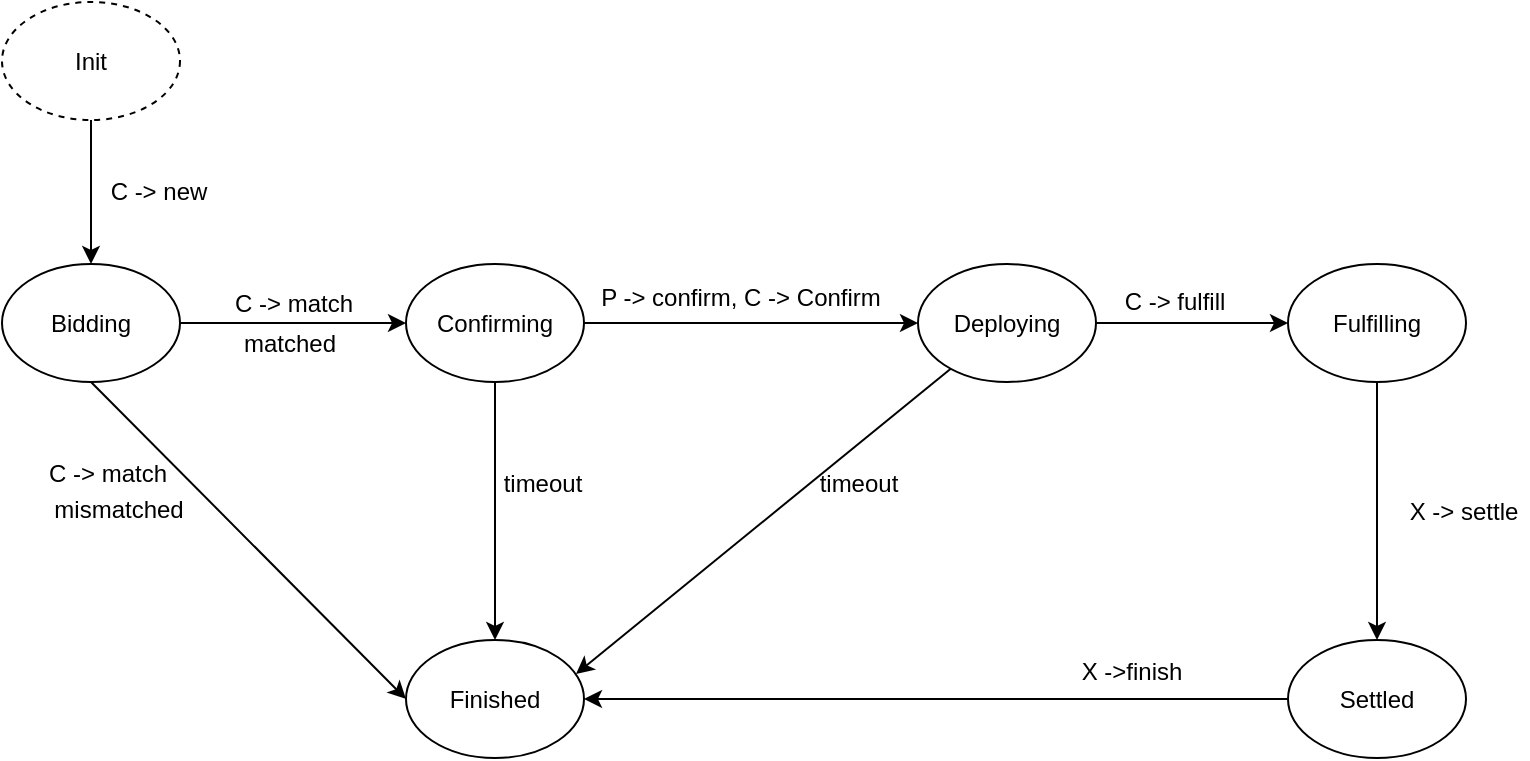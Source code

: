 <mxfile version="14.1.8" type="device"><diagram id="1d2hHF4vCpzdQ43n-oGl" name="第 1 页"><mxGraphModel dx="1086" dy="806" grid="0" gridSize="10" guides="1" tooltips="1" connect="1" arrows="1" fold="1" page="1" pageScale="1" pageWidth="1920" pageHeight="1200" math="0" shadow="0"><root><mxCell id="0"/><mxCell id="1" parent="0"/><mxCell id="739koPU5sZWD0sgZiFWq-32" style="edgeStyle=none;rounded=0;orthogonalLoop=1;jettySize=auto;html=1;entryX=0.5;entryY=0;entryDx=0;entryDy=0;" parent="1" source="739koPU5sZWD0sgZiFWq-1" target="739koPU5sZWD0sgZiFWq-5" edge="1"><mxGeometry relative="1" as="geometry"/></mxCell><mxCell id="739koPU5sZWD0sgZiFWq-1" value="Init" style="ellipse;whiteSpace=wrap;html=1;dashed=1;" parent="1" vertex="1"><mxGeometry x="259" y="90" width="89" height="59" as="geometry"/></mxCell><mxCell id="739koPU5sZWD0sgZiFWq-16" style="edgeStyle=orthogonalEdgeStyle;rounded=0;orthogonalLoop=1;jettySize=auto;html=1;" parent="1" source="739koPU5sZWD0sgZiFWq-2" target="739koPU5sZWD0sgZiFWq-6" edge="1"><mxGeometry relative="1" as="geometry"/></mxCell><mxCell id="739koPU5sZWD0sgZiFWq-2" value="Fulfilling" style="ellipse;whiteSpace=wrap;html=1;" parent="1" vertex="1"><mxGeometry x="902" y="221" width="89" height="59" as="geometry"/></mxCell><mxCell id="739koPU5sZWD0sgZiFWq-13" style="edgeStyle=orthogonalEdgeStyle;rounded=0;orthogonalLoop=1;jettySize=auto;html=1;entryX=0;entryY=0.5;entryDx=0;entryDy=0;" parent="1" source="739koPU5sZWD0sgZiFWq-3" target="739koPU5sZWD0sgZiFWq-2" edge="1"><mxGeometry relative="1" as="geometry"/></mxCell><mxCell id="739koPU5sZWD0sgZiFWq-30" style="edgeStyle=none;rounded=0;orthogonalLoop=1;jettySize=auto;html=1;entryX=0.955;entryY=0.288;entryDx=0;entryDy=0;entryPerimeter=0;" parent="1" source="739koPU5sZWD0sgZiFWq-3" target="739koPU5sZWD0sgZiFWq-18" edge="1"><mxGeometry relative="1" as="geometry"/></mxCell><mxCell id="739koPU5sZWD0sgZiFWq-3" value="Deploying" style="ellipse;whiteSpace=wrap;html=1;" parent="1" vertex="1"><mxGeometry x="717" y="221" width="89" height="59" as="geometry"/></mxCell><mxCell id="739koPU5sZWD0sgZiFWq-11" style="edgeStyle=orthogonalEdgeStyle;rounded=0;orthogonalLoop=1;jettySize=auto;html=1;" parent="1" source="739koPU5sZWD0sgZiFWq-4" target="739koPU5sZWD0sgZiFWq-3" edge="1"><mxGeometry relative="1" as="geometry"/></mxCell><mxCell id="739koPU5sZWD0sgZiFWq-28" style="edgeStyle=none;rounded=0;orthogonalLoop=1;jettySize=auto;html=1;" parent="1" source="739koPU5sZWD0sgZiFWq-4" target="739koPU5sZWD0sgZiFWq-18" edge="1"><mxGeometry relative="1" as="geometry"/></mxCell><mxCell id="739koPU5sZWD0sgZiFWq-4" value="Confirming" style="ellipse;whiteSpace=wrap;html=1;" parent="1" vertex="1"><mxGeometry x="461" y="221" width="89" height="59" as="geometry"/></mxCell><mxCell id="739koPU5sZWD0sgZiFWq-9" style="edgeStyle=orthogonalEdgeStyle;rounded=0;orthogonalLoop=1;jettySize=auto;html=1;" parent="1" source="739koPU5sZWD0sgZiFWq-5" target="739koPU5sZWD0sgZiFWq-4" edge="1"><mxGeometry relative="1" as="geometry"/></mxCell><mxCell id="739koPU5sZWD0sgZiFWq-22" style="rounded=0;orthogonalLoop=1;jettySize=auto;html=1;entryX=0;entryY=0.5;entryDx=0;entryDy=0;exitX=0.5;exitY=1;exitDx=0;exitDy=0;" parent="1" source="739koPU5sZWD0sgZiFWq-5" target="739koPU5sZWD0sgZiFWq-18" edge="1"><mxGeometry relative="1" as="geometry"/></mxCell><mxCell id="739koPU5sZWD0sgZiFWq-5" value="Bidding" style="ellipse;whiteSpace=wrap;html=1;" parent="1" vertex="1"><mxGeometry x="259" y="221" width="89" height="59" as="geometry"/></mxCell><mxCell id="739koPU5sZWD0sgZiFWq-19" style="edgeStyle=orthogonalEdgeStyle;rounded=0;orthogonalLoop=1;jettySize=auto;html=1;" parent="1" source="739koPU5sZWD0sgZiFWq-6" target="739koPU5sZWD0sgZiFWq-18" edge="1"><mxGeometry relative="1" as="geometry"/></mxCell><mxCell id="739koPU5sZWD0sgZiFWq-6" value="Settled" style="ellipse;whiteSpace=wrap;html=1;" parent="1" vertex="1"><mxGeometry x="902" y="409" width="89" height="59" as="geometry"/></mxCell><mxCell id="739koPU5sZWD0sgZiFWq-8" value="C -&amp;gt; new" style="text;html=1;strokeColor=none;fillColor=none;align=center;verticalAlign=middle;whiteSpace=wrap;rounded=0;" parent="1" vertex="1"><mxGeometry x="306" y="175" width="63" height="20" as="geometry"/></mxCell><mxCell id="739koPU5sZWD0sgZiFWq-10" value="C -&amp;gt; match" style="text;html=1;strokeColor=none;fillColor=none;align=center;verticalAlign=middle;whiteSpace=wrap;rounded=0;" parent="1" vertex="1"><mxGeometry x="374" y="230" width="62" height="21" as="geometry"/></mxCell><mxCell id="739koPU5sZWD0sgZiFWq-12" value="P -&amp;gt; confirm, C -&amp;gt; Confirm" style="text;html=1;strokeColor=none;fillColor=none;align=center;verticalAlign=middle;whiteSpace=wrap;rounded=0;" parent="1" vertex="1"><mxGeometry x="552" y="224" width="153" height="27" as="geometry"/></mxCell><mxCell id="739koPU5sZWD0sgZiFWq-15" value="C -&amp;gt; fulfill" style="text;html=1;strokeColor=none;fillColor=none;align=center;verticalAlign=middle;whiteSpace=wrap;rounded=0;" parent="1" vertex="1"><mxGeometry x="816" y="231" width="59" height="17" as="geometry"/></mxCell><mxCell id="739koPU5sZWD0sgZiFWq-17" value="X -&amp;gt; settle" style="text;html=1;strokeColor=none;fillColor=none;align=center;verticalAlign=middle;whiteSpace=wrap;rounded=0;" parent="1" vertex="1"><mxGeometry x="958" y="334" width="64" height="21" as="geometry"/></mxCell><mxCell id="739koPU5sZWD0sgZiFWq-18" value="Finished" style="ellipse;whiteSpace=wrap;html=1;" parent="1" vertex="1"><mxGeometry x="461" y="409" width="89" height="59" as="geometry"/></mxCell><mxCell id="739koPU5sZWD0sgZiFWq-20" value="X -&amp;gt;finish" style="text;html=1;strokeColor=none;fillColor=none;align=center;verticalAlign=middle;whiteSpace=wrap;rounded=0;" parent="1" vertex="1"><mxGeometry x="784" y="411" width="80" height="27" as="geometry"/></mxCell><mxCell id="739koPU5sZWD0sgZiFWq-24" value="matched" style="text;html=1;strokeColor=none;fillColor=none;align=center;verticalAlign=middle;whiteSpace=wrap;rounded=0;" parent="1" vertex="1"><mxGeometry x="383" y="251" width="40" height="20" as="geometry"/></mxCell><mxCell id="739koPU5sZWD0sgZiFWq-25" value="C -&amp;gt; match" style="text;html=1;strokeColor=none;fillColor=none;align=center;verticalAlign=middle;whiteSpace=wrap;rounded=0;" parent="1" vertex="1"><mxGeometry x="281" y="315" width="62" height="21" as="geometry"/></mxCell><mxCell id="739koPU5sZWD0sgZiFWq-26" value="mismatched" style="text;html=1;strokeColor=none;fillColor=none;align=center;verticalAlign=middle;whiteSpace=wrap;rounded=0;" parent="1" vertex="1"><mxGeometry x="278" y="332" width="79" height="23" as="geometry"/></mxCell><mxCell id="739koPU5sZWD0sgZiFWq-29" value="timeout" style="text;html=1;strokeColor=none;fillColor=none;align=center;verticalAlign=middle;whiteSpace=wrap;rounded=0;" parent="1" vertex="1"><mxGeometry x="504" y="321" width="51" height="19" as="geometry"/></mxCell><mxCell id="739koPU5sZWD0sgZiFWq-31" value="timeout" style="text;html=1;strokeColor=none;fillColor=none;align=center;verticalAlign=middle;whiteSpace=wrap;rounded=0;" parent="1" vertex="1"><mxGeometry x="662" y="321" width="51" height="19" as="geometry"/></mxCell><mxCell id="739koPU5sZWD0sgZiFWq-33" style="edgeStyle=none;rounded=0;orthogonalLoop=1;jettySize=auto;html=1;exitX=0.5;exitY=1;exitDx=0;exitDy=0;" parent="1" source="739koPU5sZWD0sgZiFWq-17" target="739koPU5sZWD0sgZiFWq-17" edge="1"><mxGeometry relative="1" as="geometry"/></mxCell></root></mxGraphModel></diagram></mxfile>